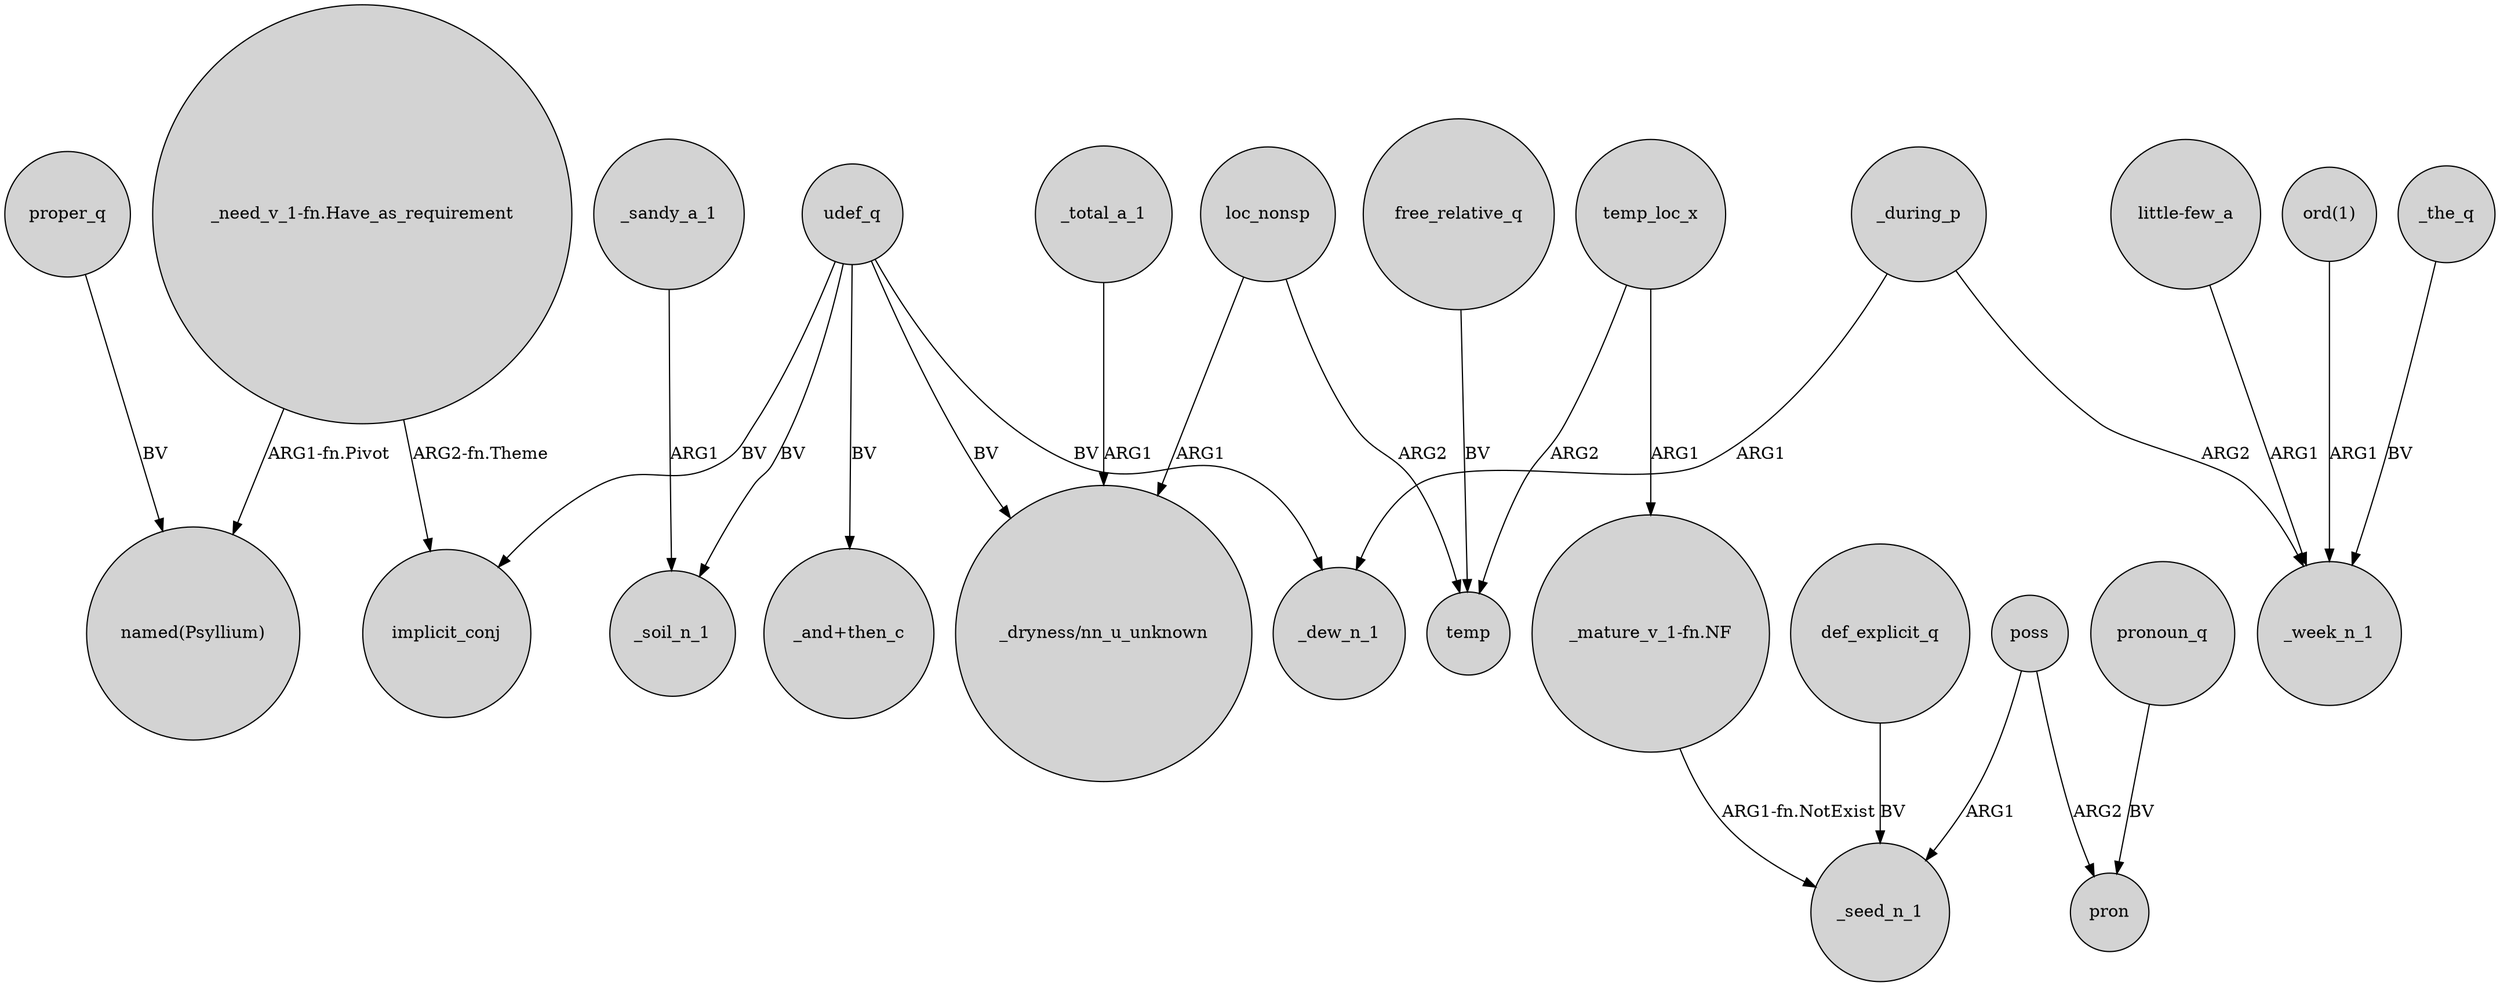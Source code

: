 digraph {
	node [shape=circle style=filled]
	"_need_v_1-fn.Have_as_requirement" -> "named(Psyllium)" [label="ARG1-fn.Pivot"]
	loc_nonsp -> "_dryness/nn_u_unknown" [label=ARG1]
	poss -> pron [label=ARG2]
	"_mature_v_1-fn.NF" -> _seed_n_1 [label="ARG1-fn.NotExist"]
	"little-few_a" -> _week_n_1 [label=ARG1]
	udef_q -> _soil_n_1 [label=BV]
	"_need_v_1-fn.Have_as_requirement" -> implicit_conj [label="ARG2-fn.Theme"]
	def_explicit_q -> _seed_n_1 [label=BV]
	udef_q -> implicit_conj [label=BV]
	_total_a_1 -> "_dryness/nn_u_unknown" [label=ARG1]
	_during_p -> _dew_n_1 [label=ARG1]
	udef_q -> "_and+then_c" [label=BV]
	udef_q -> "_dryness/nn_u_unknown" [label=BV]
	pronoun_q -> pron [label=BV]
	"ord(1)" -> _week_n_1 [label=ARG1]
	loc_nonsp -> temp [label=ARG2]
	temp_loc_x -> temp [label=ARG2]
	udef_q -> _dew_n_1 [label=BV]
	_sandy_a_1 -> _soil_n_1 [label=ARG1]
	_the_q -> _week_n_1 [label=BV]
	proper_q -> "named(Psyllium)" [label=BV]
	poss -> _seed_n_1 [label=ARG1]
	temp_loc_x -> "_mature_v_1-fn.NF" [label=ARG1]
	_during_p -> _week_n_1 [label=ARG2]
	free_relative_q -> temp [label=BV]
}
